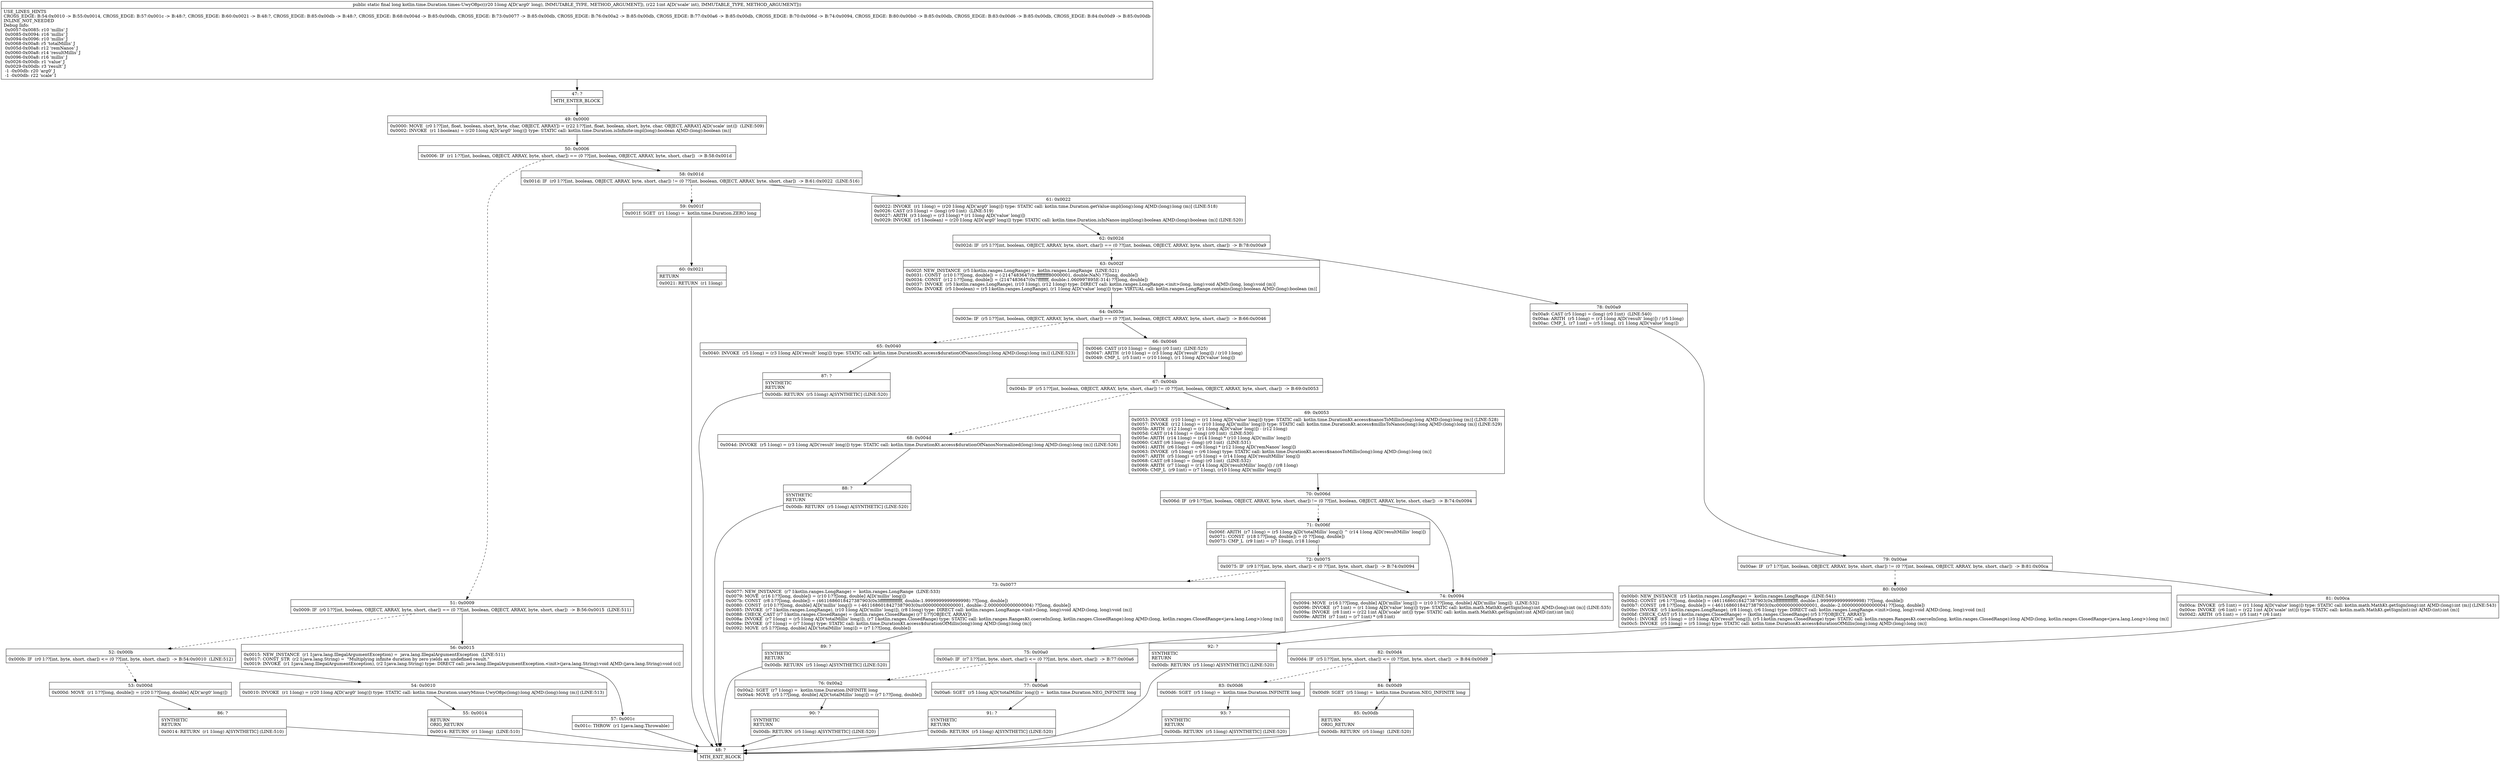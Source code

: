 digraph "CFG forkotlin.time.Duration.times\-UwyO8pc(JI)J" {
Node_47 [shape=record,label="{47\:\ ?|MTH_ENTER_BLOCK\l}"];
Node_49 [shape=record,label="{49\:\ 0x0000|0x0000: MOVE  (r0 I:??[int, float, boolean, short, byte, char, OBJECT, ARRAY]) = (r22 I:??[int, float, boolean, short, byte, char, OBJECT, ARRAY] A[D('scale' int)])  (LINE:509)\l0x0002: INVOKE  (r1 I:boolean) = (r20 I:long A[D('arg0' long)]) type: STATIC call: kotlin.time.Duration.isInfinite\-impl(long):boolean A[MD:(long):boolean (m)]\l}"];
Node_50 [shape=record,label="{50\:\ 0x0006|0x0006: IF  (r1 I:??[int, boolean, OBJECT, ARRAY, byte, short, char]) == (0 ??[int, boolean, OBJECT, ARRAY, byte, short, char])  \-\> B:58:0x001d \l}"];
Node_51 [shape=record,label="{51\:\ 0x0009|0x0009: IF  (r0 I:??[int, boolean, OBJECT, ARRAY, byte, short, char]) == (0 ??[int, boolean, OBJECT, ARRAY, byte, short, char])  \-\> B:56:0x0015  (LINE:511)\l}"];
Node_52 [shape=record,label="{52\:\ 0x000b|0x000b: IF  (r0 I:??[int, byte, short, char]) \<= (0 ??[int, byte, short, char])  \-\> B:54:0x0010  (LINE:512)\l}"];
Node_53 [shape=record,label="{53\:\ 0x000d|0x000d: MOVE  (r1 I:??[long, double]) = (r20 I:??[long, double] A[D('arg0' long)]) \l}"];
Node_86 [shape=record,label="{86\:\ ?|SYNTHETIC\lRETURN\l|0x0014: RETURN  (r1 I:long) A[SYNTHETIC] (LINE:510)\l}"];
Node_48 [shape=record,label="{48\:\ ?|MTH_EXIT_BLOCK\l}"];
Node_54 [shape=record,label="{54\:\ 0x0010|0x0010: INVOKE  (r1 I:long) = (r20 I:long A[D('arg0' long)]) type: STATIC call: kotlin.time.Duration.unaryMinus\-UwyO8pc(long):long A[MD:(long):long (m)] (LINE:513)\l}"];
Node_55 [shape=record,label="{55\:\ 0x0014|RETURN\lORIG_RETURN\l|0x0014: RETURN  (r1 I:long)  (LINE:510)\l}"];
Node_56 [shape=record,label="{56\:\ 0x0015|0x0015: NEW_INSTANCE  (r1 I:java.lang.IllegalArgumentException) =  java.lang.IllegalArgumentException  (LINE:511)\l0x0017: CONST_STR  (r2 I:java.lang.String) =  \"Multiplying infinite duration by zero yields an undefined result.\" \l0x0019: INVOKE  (r1 I:java.lang.IllegalArgumentException), (r2 I:java.lang.String) type: DIRECT call: java.lang.IllegalArgumentException.\<init\>(java.lang.String):void A[MD:(java.lang.String):void (c)]\l}"];
Node_57 [shape=record,label="{57\:\ 0x001c|0x001c: THROW  (r1 I:java.lang.Throwable) \l}"];
Node_58 [shape=record,label="{58\:\ 0x001d|0x001d: IF  (r0 I:??[int, boolean, OBJECT, ARRAY, byte, short, char]) != (0 ??[int, boolean, OBJECT, ARRAY, byte, short, char])  \-\> B:61:0x0022  (LINE:516)\l}"];
Node_59 [shape=record,label="{59\:\ 0x001f|0x001f: SGET  (r1 I:long) =  kotlin.time.Duration.ZERO long \l}"];
Node_60 [shape=record,label="{60\:\ 0x0021|RETURN\l|0x0021: RETURN  (r1 I:long) \l}"];
Node_61 [shape=record,label="{61\:\ 0x0022|0x0022: INVOKE  (r1 I:long) = (r20 I:long A[D('arg0' long)]) type: STATIC call: kotlin.time.Duration.getValue\-impl(long):long A[MD:(long):long (m)] (LINE:518)\l0x0026: CAST (r3 I:long) = (long) (r0 I:int)  (LINE:519)\l0x0027: ARITH  (r3 I:long) = (r3 I:long) * (r1 I:long A[D('value' long)]) \l0x0029: INVOKE  (r5 I:boolean) = (r20 I:long A[D('arg0' long)]) type: STATIC call: kotlin.time.Duration.isInNanos\-impl(long):boolean A[MD:(long):boolean (m)] (LINE:520)\l}"];
Node_62 [shape=record,label="{62\:\ 0x002d|0x002d: IF  (r5 I:??[int, boolean, OBJECT, ARRAY, byte, short, char]) == (0 ??[int, boolean, OBJECT, ARRAY, byte, short, char])  \-\> B:78:0x00a9 \l}"];
Node_63 [shape=record,label="{63\:\ 0x002f|0x002f: NEW_INSTANCE  (r5 I:kotlin.ranges.LongRange) =  kotlin.ranges.LongRange  (LINE:521)\l0x0031: CONST  (r10 I:??[long, double]) = (\-2147483647(0xffffffff80000001, double:NaN) ??[long, double]) \l0x0034: CONST  (r12 I:??[long, double]) = (2147483647(0x7fffffff, double:1.060997895E\-314) ??[long, double]) \l0x0037: INVOKE  (r5 I:kotlin.ranges.LongRange), (r10 I:long), (r12 I:long) type: DIRECT call: kotlin.ranges.LongRange.\<init\>(long, long):void A[MD:(long, long):void (m)]\l0x003a: INVOKE  (r5 I:boolean) = (r5 I:kotlin.ranges.LongRange), (r1 I:long A[D('value' long)]) type: VIRTUAL call: kotlin.ranges.LongRange.contains(long):boolean A[MD:(long):boolean (m)]\l}"];
Node_64 [shape=record,label="{64\:\ 0x003e|0x003e: IF  (r5 I:??[int, boolean, OBJECT, ARRAY, byte, short, char]) == (0 ??[int, boolean, OBJECT, ARRAY, byte, short, char])  \-\> B:66:0x0046 \l}"];
Node_65 [shape=record,label="{65\:\ 0x0040|0x0040: INVOKE  (r5 I:long) = (r3 I:long A[D('result' long)]) type: STATIC call: kotlin.time.DurationKt.access$durationOfNanos(long):long A[MD:(long):long (m)] (LINE:523)\l}"];
Node_87 [shape=record,label="{87\:\ ?|SYNTHETIC\lRETURN\l|0x00db: RETURN  (r5 I:long) A[SYNTHETIC] (LINE:520)\l}"];
Node_66 [shape=record,label="{66\:\ 0x0046|0x0046: CAST (r10 I:long) = (long) (r0 I:int)  (LINE:525)\l0x0047: ARITH  (r10 I:long) = (r3 I:long A[D('result' long)]) \/ (r10 I:long) \l0x0049: CMP_L  (r5 I:int) = (r10 I:long), (r1 I:long A[D('value' long)]) \l}"];
Node_67 [shape=record,label="{67\:\ 0x004b|0x004b: IF  (r5 I:??[int, boolean, OBJECT, ARRAY, byte, short, char]) != (0 ??[int, boolean, OBJECT, ARRAY, byte, short, char])  \-\> B:69:0x0053 \l}"];
Node_68 [shape=record,label="{68\:\ 0x004d|0x004d: INVOKE  (r5 I:long) = (r3 I:long A[D('result' long)]) type: STATIC call: kotlin.time.DurationKt.access$durationOfNanosNormalized(long):long A[MD:(long):long (m)] (LINE:526)\l}"];
Node_88 [shape=record,label="{88\:\ ?|SYNTHETIC\lRETURN\l|0x00db: RETURN  (r5 I:long) A[SYNTHETIC] (LINE:520)\l}"];
Node_69 [shape=record,label="{69\:\ 0x0053|0x0053: INVOKE  (r10 I:long) = (r1 I:long A[D('value' long)]) type: STATIC call: kotlin.time.DurationKt.access$nanosToMillis(long):long A[MD:(long):long (m)] (LINE:528)\l0x0057: INVOKE  (r12 I:long) = (r10 I:long A[D('millis' long)]) type: STATIC call: kotlin.time.DurationKt.access$millisToNanos(long):long A[MD:(long):long (m)] (LINE:529)\l0x005b: ARITH  (r12 I:long) = (r1 I:long A[D('value' long)]) \- (r12 I:long) \l0x005d: CAST (r14 I:long) = (long) (r0 I:int)  (LINE:530)\l0x005e: ARITH  (r14 I:long) = (r14 I:long) * (r10 I:long A[D('millis' long)]) \l0x0060: CAST (r6 I:long) = (long) (r0 I:int)  (LINE:531)\l0x0061: ARITH  (r6 I:long) = (r6 I:long) * (r12 I:long A[D('remNanos' long)]) \l0x0063: INVOKE  (r5 I:long) = (r6 I:long) type: STATIC call: kotlin.time.DurationKt.access$nanosToMillis(long):long A[MD:(long):long (m)]\l0x0067: ARITH  (r5 I:long) = (r5 I:long) + (r14 I:long A[D('resultMillis' long)]) \l0x0068: CAST (r8 I:long) = (long) (r0 I:int)  (LINE:532)\l0x0069: ARITH  (r7 I:long) = (r14 I:long A[D('resultMillis' long)]) \/ (r8 I:long) \l0x006b: CMP_L  (r9 I:int) = (r7 I:long), (r10 I:long A[D('millis' long)]) \l}"];
Node_70 [shape=record,label="{70\:\ 0x006d|0x006d: IF  (r9 I:??[int, boolean, OBJECT, ARRAY, byte, short, char]) != (0 ??[int, boolean, OBJECT, ARRAY, byte, short, char])  \-\> B:74:0x0094 \l}"];
Node_71 [shape=record,label="{71\:\ 0x006f|0x006f: ARITH  (r7 I:long) = (r5 I:long A[D('totalMillis' long)]) ^ (r14 I:long A[D('resultMillis' long)]) \l0x0071: CONST  (r18 I:??[long, double]) = (0 ??[long, double]) \l0x0073: CMP_L  (r9 I:int) = (r7 I:long), (r18 I:long) \l}"];
Node_72 [shape=record,label="{72\:\ 0x0075|0x0075: IF  (r9 I:??[int, byte, short, char]) \< (0 ??[int, byte, short, char])  \-\> B:74:0x0094 \l}"];
Node_73 [shape=record,label="{73\:\ 0x0077|0x0077: NEW_INSTANCE  (r7 I:kotlin.ranges.LongRange) =  kotlin.ranges.LongRange  (LINE:533)\l0x0079: MOVE  (r16 I:??[long, double]) = (r10 I:??[long, double] A[D('millis' long)]) \l0x007b: CONST  (r8 I:??[long, double]) = (4611686018427387903(0x3fffffffffffffff, double:1.9999999999999998) ??[long, double]) \l0x0080: CONST  (r10 I:??[long, double] A[D('millis' long)]) = (\-4611686018427387903(0xc000000000000001, double:\-2.0000000000000004) ??[long, double]) \l0x0085: INVOKE  (r7 I:kotlin.ranges.LongRange), (r10 I:long A[D('millis' long)]), (r8 I:long) type: DIRECT call: kotlin.ranges.LongRange.\<init\>(long, long):void A[MD:(long, long):void (m)]\l0x0088: CHECK_CAST (r7 I:kotlin.ranges.ClosedRange) = (kotlin.ranges.ClosedRange) (r7 I:??[OBJECT, ARRAY]) \l0x008a: INVOKE  (r7 I:long) = (r5 I:long A[D('totalMillis' long)]), (r7 I:kotlin.ranges.ClosedRange) type: STATIC call: kotlin.ranges.RangesKt.coerceIn(long, kotlin.ranges.ClosedRange):long A[MD:(long, kotlin.ranges.ClosedRange\<java.lang.Long\>):long (m)]\l0x008e: INVOKE  (r7 I:long) = (r7 I:long) type: STATIC call: kotlin.time.DurationKt.access$durationOfMillis(long):long A[MD:(long):long (m)]\l0x0092: MOVE  (r5 I:??[long, double] A[D('totalMillis' long)]) = (r7 I:??[long, double]) \l}"];
Node_89 [shape=record,label="{89\:\ ?|SYNTHETIC\lRETURN\l|0x00db: RETURN  (r5 I:long) A[SYNTHETIC] (LINE:520)\l}"];
Node_74 [shape=record,label="{74\:\ 0x0094|0x0094: MOVE  (r16 I:??[long, double] A[D('millis' long)]) = (r10 I:??[long, double] A[D('millis' long)])  (LINE:532)\l0x0096: INVOKE  (r7 I:int) = (r1 I:long A[D('value' long)]) type: STATIC call: kotlin.math.MathKt.getSign(long):int A[MD:(long):int (m)] (LINE:535)\l0x009a: INVOKE  (r8 I:int) = (r22 I:int A[D('scale' int)]) type: STATIC call: kotlin.math.MathKt.getSign(int):int A[MD:(int):int (m)]\l0x009e: ARITH  (r7 I:int) = (r7 I:int) * (r8 I:int) \l}"];
Node_75 [shape=record,label="{75\:\ 0x00a0|0x00a0: IF  (r7 I:??[int, byte, short, char]) \<= (0 ??[int, byte, short, char])  \-\> B:77:0x00a6 \l}"];
Node_76 [shape=record,label="{76\:\ 0x00a2|0x00a2: SGET  (r7 I:long) =  kotlin.time.Duration.INFINITE long \l0x00a4: MOVE  (r5 I:??[long, double] A[D('totalMillis' long)]) = (r7 I:??[long, double]) \l}"];
Node_90 [shape=record,label="{90\:\ ?|SYNTHETIC\lRETURN\l|0x00db: RETURN  (r5 I:long) A[SYNTHETIC] (LINE:520)\l}"];
Node_77 [shape=record,label="{77\:\ 0x00a6|0x00a6: SGET  (r5 I:long A[D('totalMillis' long)]) =  kotlin.time.Duration.NEG_INFINITE long \l}"];
Node_91 [shape=record,label="{91\:\ ?|SYNTHETIC\lRETURN\l|0x00db: RETURN  (r5 I:long) A[SYNTHETIC] (LINE:520)\l}"];
Node_78 [shape=record,label="{78\:\ 0x00a9|0x00a9: CAST (r5 I:long) = (long) (r0 I:int)  (LINE:540)\l0x00aa: ARITH  (r5 I:long) = (r3 I:long A[D('result' long)]) \/ (r5 I:long) \l0x00ac: CMP_L  (r7 I:int) = (r5 I:long), (r1 I:long A[D('value' long)]) \l}"];
Node_79 [shape=record,label="{79\:\ 0x00ae|0x00ae: IF  (r7 I:??[int, boolean, OBJECT, ARRAY, byte, short, char]) != (0 ??[int, boolean, OBJECT, ARRAY, byte, short, char])  \-\> B:81:0x00ca \l}"];
Node_80 [shape=record,label="{80\:\ 0x00b0|0x00b0: NEW_INSTANCE  (r5 I:kotlin.ranges.LongRange) =  kotlin.ranges.LongRange  (LINE:541)\l0x00b2: CONST  (r6 I:??[long, double]) = (4611686018427387903(0x3fffffffffffffff, double:1.9999999999999998) ??[long, double]) \l0x00b7: CONST  (r8 I:??[long, double]) = (\-4611686018427387903(0xc000000000000001, double:\-2.0000000000000004) ??[long, double]) \l0x00bc: INVOKE  (r5 I:kotlin.ranges.LongRange), (r8 I:long), (r6 I:long) type: DIRECT call: kotlin.ranges.LongRange.\<init\>(long, long):void A[MD:(long, long):void (m)]\l0x00bf: CHECK_CAST (r5 I:kotlin.ranges.ClosedRange) = (kotlin.ranges.ClosedRange) (r5 I:??[OBJECT, ARRAY]) \l0x00c1: INVOKE  (r5 I:long) = (r3 I:long A[D('result' long)]), (r5 I:kotlin.ranges.ClosedRange) type: STATIC call: kotlin.ranges.RangesKt.coerceIn(long, kotlin.ranges.ClosedRange):long A[MD:(long, kotlin.ranges.ClosedRange\<java.lang.Long\>):long (m)]\l0x00c5: INVOKE  (r5 I:long) = (r5 I:long) type: STATIC call: kotlin.time.DurationKt.access$durationOfMillis(long):long A[MD:(long):long (m)]\l}"];
Node_92 [shape=record,label="{92\:\ ?|SYNTHETIC\lRETURN\l|0x00db: RETURN  (r5 I:long) A[SYNTHETIC] (LINE:520)\l}"];
Node_81 [shape=record,label="{81\:\ 0x00ca|0x00ca: INVOKE  (r5 I:int) = (r1 I:long A[D('value' long)]) type: STATIC call: kotlin.math.MathKt.getSign(long):int A[MD:(long):int (m)] (LINE:543)\l0x00ce: INVOKE  (r6 I:int) = (r22 I:int A[D('scale' int)]) type: STATIC call: kotlin.math.MathKt.getSign(int):int A[MD:(int):int (m)]\l0x00d2: ARITH  (r5 I:int) = (r5 I:int) * (r6 I:int) \l}"];
Node_82 [shape=record,label="{82\:\ 0x00d4|0x00d4: IF  (r5 I:??[int, byte, short, char]) \<= (0 ??[int, byte, short, char])  \-\> B:84:0x00d9 \l}"];
Node_83 [shape=record,label="{83\:\ 0x00d6|0x00d6: SGET  (r5 I:long) =  kotlin.time.Duration.INFINITE long \l}"];
Node_93 [shape=record,label="{93\:\ ?|SYNTHETIC\lRETURN\l|0x00db: RETURN  (r5 I:long) A[SYNTHETIC] (LINE:520)\l}"];
Node_84 [shape=record,label="{84\:\ 0x00d9|0x00d9: SGET  (r5 I:long) =  kotlin.time.Duration.NEG_INFINITE long \l}"];
Node_85 [shape=record,label="{85\:\ 0x00db|RETURN\lORIG_RETURN\l|0x00db: RETURN  (r5 I:long)  (LINE:520)\l}"];
MethodNode[shape=record,label="{public static final long kotlin.time.Duration.times\-UwyO8pc((r20 I:long A[D('arg0' long), IMMUTABLE_TYPE, METHOD_ARGUMENT]), (r22 I:int A[D('scale' int), IMMUTABLE_TYPE, METHOD_ARGUMENT]))  | USE_LINES_HINTS\lCROSS_EDGE: B:54:0x0010 \-\> B:55:0x0014, CROSS_EDGE: B:57:0x001c \-\> B:48:?, CROSS_EDGE: B:60:0x0021 \-\> B:48:?, CROSS_EDGE: B:85:0x00db \-\> B:48:?, CROSS_EDGE: B:68:0x004d \-\> B:85:0x00db, CROSS_EDGE: B:73:0x0077 \-\> B:85:0x00db, CROSS_EDGE: B:76:0x00a2 \-\> B:85:0x00db, CROSS_EDGE: B:77:0x00a6 \-\> B:85:0x00db, CROSS_EDGE: B:70:0x006d \-\> B:74:0x0094, CROSS_EDGE: B:80:0x00b0 \-\> B:85:0x00db, CROSS_EDGE: B:83:0x00d6 \-\> B:85:0x00db, CROSS_EDGE: B:84:0x00d9 \-\> B:85:0x00db\lINLINE_NOT_NEEDED\lDebug Info:\l  0x0057\-0x0085: r10 'millis' J\l  0x0085\-0x0094: r16 'millis' J\l  0x0094\-0x0096: r10 'millis' J\l  0x0068\-0x00a8: r5 'totalMillis' J\l  0x005d\-0x00a8: r12 'remNanos' J\l  0x0060\-0x00a8: r14 'resultMillis' J\l  0x0096\-0x00a8: r16 'millis' J\l  0x0026\-0x00db: r1 'value' J\l  0x0029\-0x00db: r3 'result' J\l  \-1 \-0x00db: r20 'arg0' J\l  \-1 \-0x00db: r22 'scale' I\l}"];
MethodNode -> Node_47;Node_47 -> Node_49;
Node_49 -> Node_50;
Node_50 -> Node_51[style=dashed];
Node_50 -> Node_58;
Node_51 -> Node_52[style=dashed];
Node_51 -> Node_56;
Node_52 -> Node_53[style=dashed];
Node_52 -> Node_54;
Node_53 -> Node_86;
Node_86 -> Node_48;
Node_54 -> Node_55;
Node_55 -> Node_48;
Node_56 -> Node_57;
Node_57 -> Node_48;
Node_58 -> Node_59[style=dashed];
Node_58 -> Node_61;
Node_59 -> Node_60;
Node_60 -> Node_48;
Node_61 -> Node_62;
Node_62 -> Node_63[style=dashed];
Node_62 -> Node_78;
Node_63 -> Node_64;
Node_64 -> Node_65[style=dashed];
Node_64 -> Node_66;
Node_65 -> Node_87;
Node_87 -> Node_48;
Node_66 -> Node_67;
Node_67 -> Node_68[style=dashed];
Node_67 -> Node_69;
Node_68 -> Node_88;
Node_88 -> Node_48;
Node_69 -> Node_70;
Node_70 -> Node_71[style=dashed];
Node_70 -> Node_74;
Node_71 -> Node_72;
Node_72 -> Node_73[style=dashed];
Node_72 -> Node_74;
Node_73 -> Node_89;
Node_89 -> Node_48;
Node_74 -> Node_75;
Node_75 -> Node_76[style=dashed];
Node_75 -> Node_77;
Node_76 -> Node_90;
Node_90 -> Node_48;
Node_77 -> Node_91;
Node_91 -> Node_48;
Node_78 -> Node_79;
Node_79 -> Node_80[style=dashed];
Node_79 -> Node_81;
Node_80 -> Node_92;
Node_92 -> Node_48;
Node_81 -> Node_82;
Node_82 -> Node_83[style=dashed];
Node_82 -> Node_84;
Node_83 -> Node_93;
Node_93 -> Node_48;
Node_84 -> Node_85;
Node_85 -> Node_48;
}

